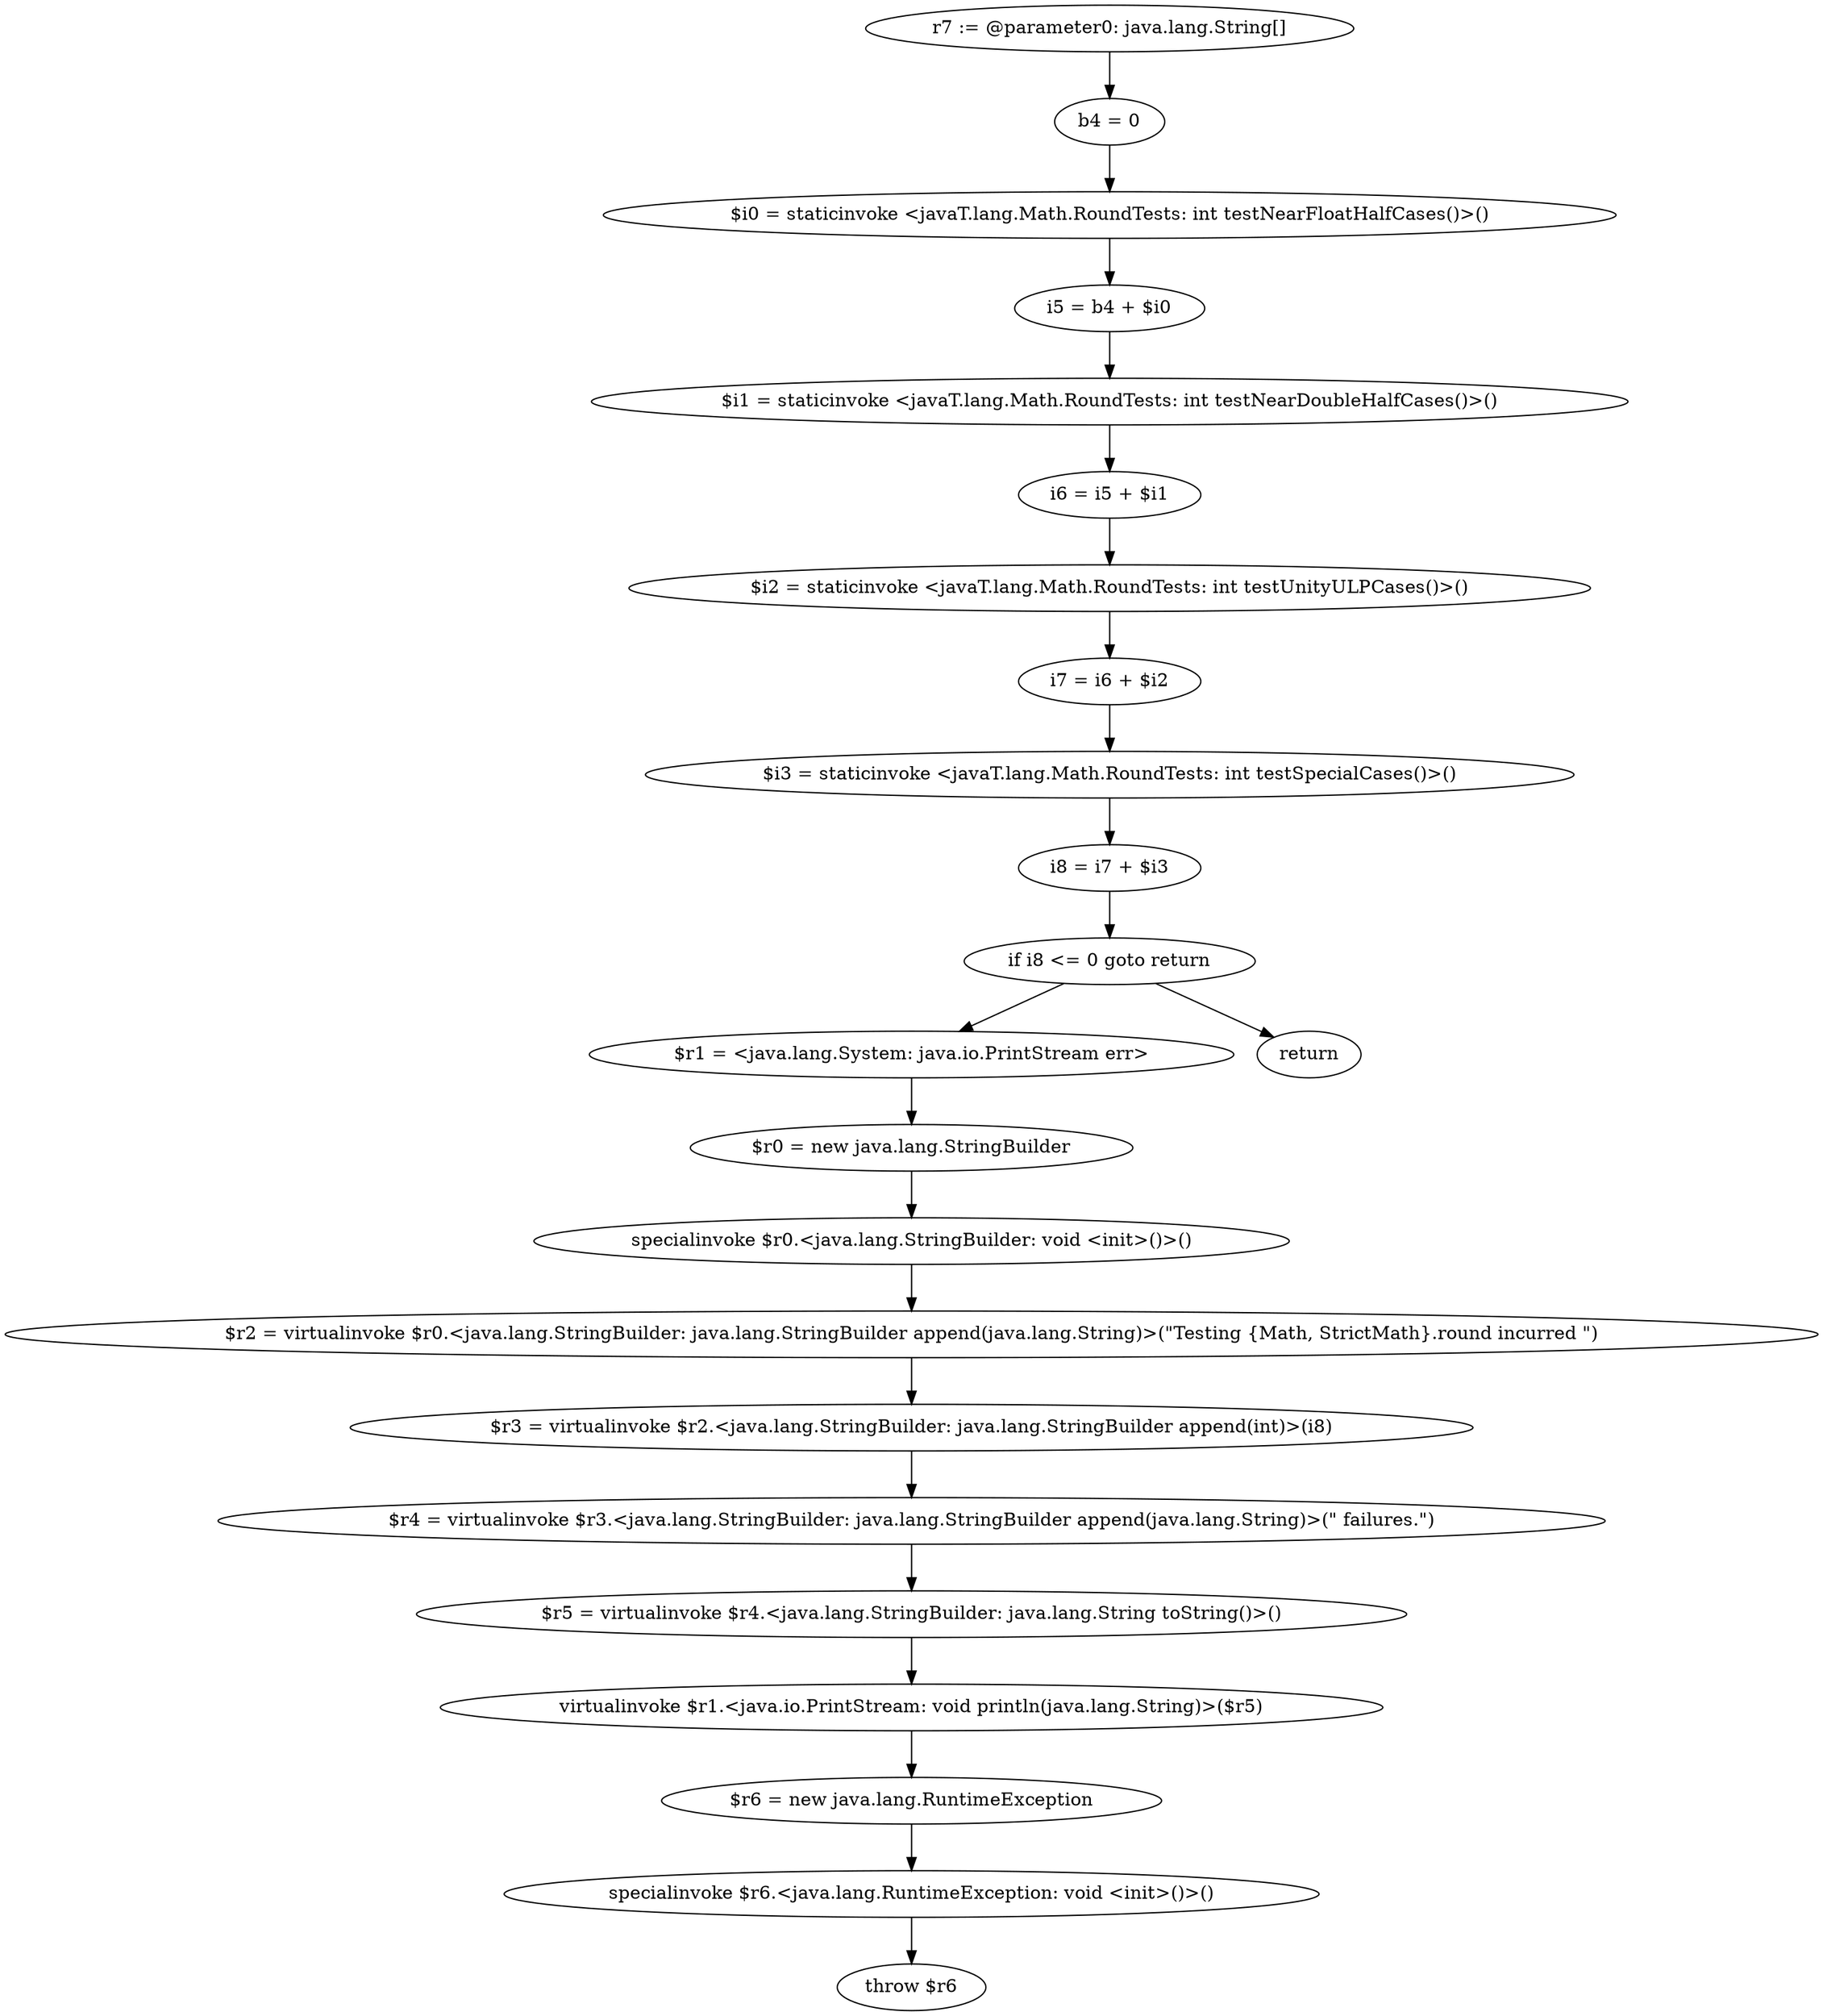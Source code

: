 digraph "unitGraph" {
    "r7 := @parameter0: java.lang.String[]"
    "b4 = 0"
    "$i0 = staticinvoke <javaT.lang.Math.RoundTests: int testNearFloatHalfCases()>()"
    "i5 = b4 + $i0"
    "$i1 = staticinvoke <javaT.lang.Math.RoundTests: int testNearDoubleHalfCases()>()"
    "i6 = i5 + $i1"
    "$i2 = staticinvoke <javaT.lang.Math.RoundTests: int testUnityULPCases()>()"
    "i7 = i6 + $i2"
    "$i3 = staticinvoke <javaT.lang.Math.RoundTests: int testSpecialCases()>()"
    "i8 = i7 + $i3"
    "if i8 <= 0 goto return"
    "$r1 = <java.lang.System: java.io.PrintStream err>"
    "$r0 = new java.lang.StringBuilder"
    "specialinvoke $r0.<java.lang.StringBuilder: void <init>()>()"
    "$r2 = virtualinvoke $r0.<java.lang.StringBuilder: java.lang.StringBuilder append(java.lang.String)>(\"Testing {Math, StrictMath}.round incurred \")"
    "$r3 = virtualinvoke $r2.<java.lang.StringBuilder: java.lang.StringBuilder append(int)>(i8)"
    "$r4 = virtualinvoke $r3.<java.lang.StringBuilder: java.lang.StringBuilder append(java.lang.String)>(\" failures.\")"
    "$r5 = virtualinvoke $r4.<java.lang.StringBuilder: java.lang.String toString()>()"
    "virtualinvoke $r1.<java.io.PrintStream: void println(java.lang.String)>($r5)"
    "$r6 = new java.lang.RuntimeException"
    "specialinvoke $r6.<java.lang.RuntimeException: void <init>()>()"
    "throw $r6"
    "return"
    "r7 := @parameter0: java.lang.String[]"->"b4 = 0";
    "b4 = 0"->"$i0 = staticinvoke <javaT.lang.Math.RoundTests: int testNearFloatHalfCases()>()";
    "$i0 = staticinvoke <javaT.lang.Math.RoundTests: int testNearFloatHalfCases()>()"->"i5 = b4 + $i0";
    "i5 = b4 + $i0"->"$i1 = staticinvoke <javaT.lang.Math.RoundTests: int testNearDoubleHalfCases()>()";
    "$i1 = staticinvoke <javaT.lang.Math.RoundTests: int testNearDoubleHalfCases()>()"->"i6 = i5 + $i1";
    "i6 = i5 + $i1"->"$i2 = staticinvoke <javaT.lang.Math.RoundTests: int testUnityULPCases()>()";
    "$i2 = staticinvoke <javaT.lang.Math.RoundTests: int testUnityULPCases()>()"->"i7 = i6 + $i2";
    "i7 = i6 + $i2"->"$i3 = staticinvoke <javaT.lang.Math.RoundTests: int testSpecialCases()>()";
    "$i3 = staticinvoke <javaT.lang.Math.RoundTests: int testSpecialCases()>()"->"i8 = i7 + $i3";
    "i8 = i7 + $i3"->"if i8 <= 0 goto return";
    "if i8 <= 0 goto return"->"$r1 = <java.lang.System: java.io.PrintStream err>";
    "if i8 <= 0 goto return"->"return";
    "$r1 = <java.lang.System: java.io.PrintStream err>"->"$r0 = new java.lang.StringBuilder";
    "$r0 = new java.lang.StringBuilder"->"specialinvoke $r0.<java.lang.StringBuilder: void <init>()>()";
    "specialinvoke $r0.<java.lang.StringBuilder: void <init>()>()"->"$r2 = virtualinvoke $r0.<java.lang.StringBuilder: java.lang.StringBuilder append(java.lang.String)>(\"Testing {Math, StrictMath}.round incurred \")";
    "$r2 = virtualinvoke $r0.<java.lang.StringBuilder: java.lang.StringBuilder append(java.lang.String)>(\"Testing {Math, StrictMath}.round incurred \")"->"$r3 = virtualinvoke $r2.<java.lang.StringBuilder: java.lang.StringBuilder append(int)>(i8)";
    "$r3 = virtualinvoke $r2.<java.lang.StringBuilder: java.lang.StringBuilder append(int)>(i8)"->"$r4 = virtualinvoke $r3.<java.lang.StringBuilder: java.lang.StringBuilder append(java.lang.String)>(\" failures.\")";
    "$r4 = virtualinvoke $r3.<java.lang.StringBuilder: java.lang.StringBuilder append(java.lang.String)>(\" failures.\")"->"$r5 = virtualinvoke $r4.<java.lang.StringBuilder: java.lang.String toString()>()";
    "$r5 = virtualinvoke $r4.<java.lang.StringBuilder: java.lang.String toString()>()"->"virtualinvoke $r1.<java.io.PrintStream: void println(java.lang.String)>($r5)";
    "virtualinvoke $r1.<java.io.PrintStream: void println(java.lang.String)>($r5)"->"$r6 = new java.lang.RuntimeException";
    "$r6 = new java.lang.RuntimeException"->"specialinvoke $r6.<java.lang.RuntimeException: void <init>()>()";
    "specialinvoke $r6.<java.lang.RuntimeException: void <init>()>()"->"throw $r6";
}
